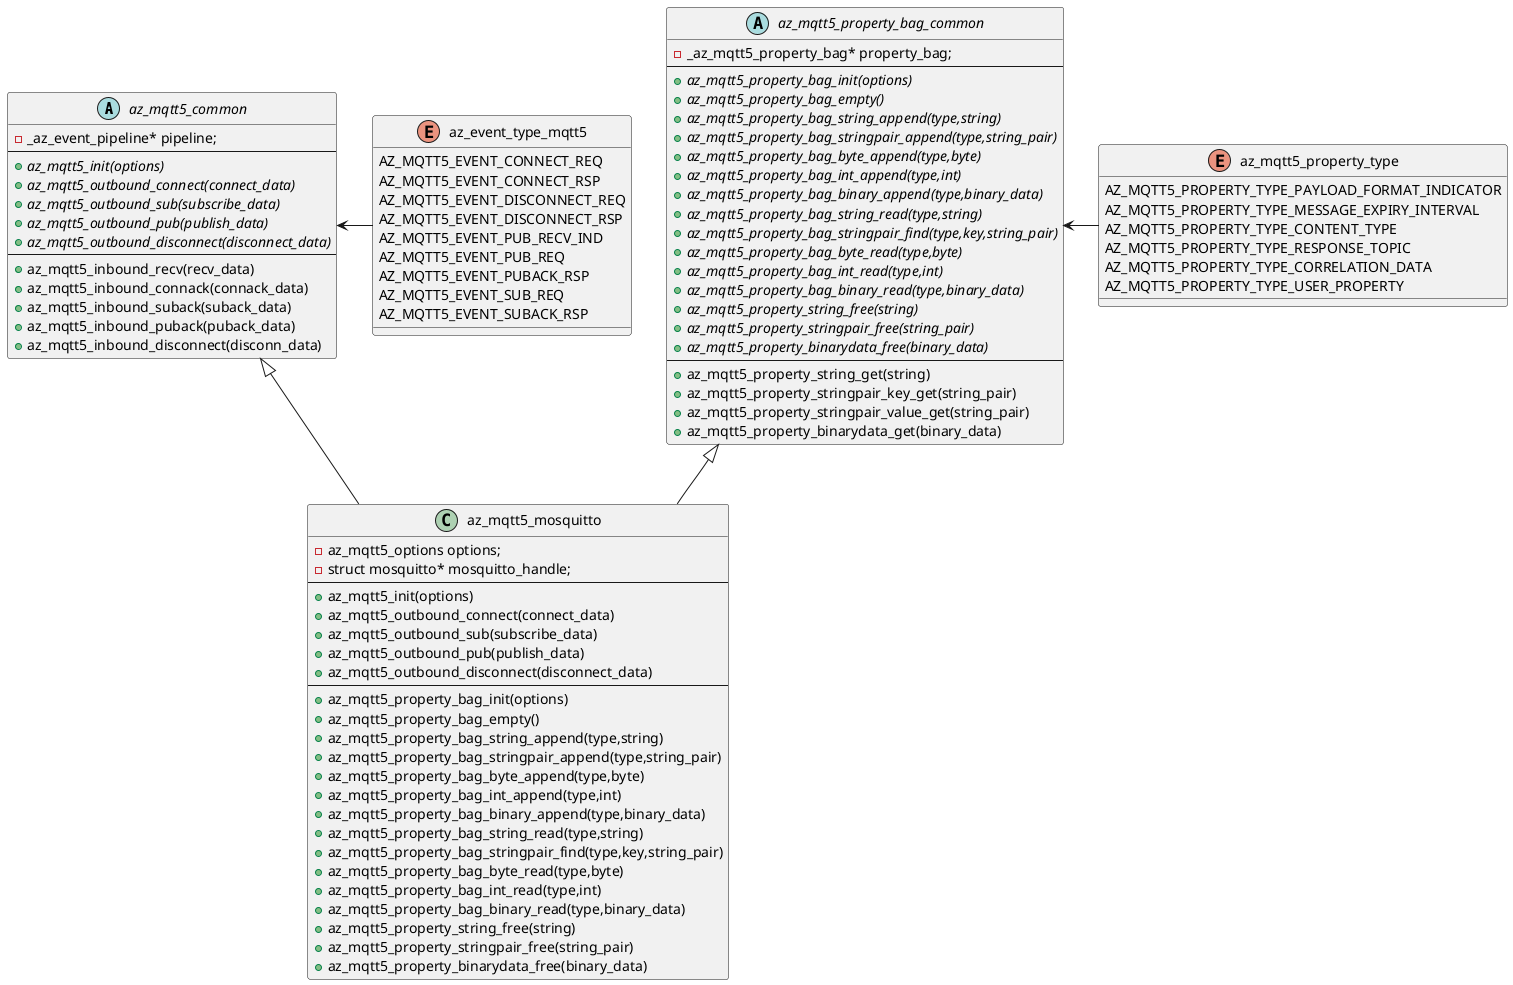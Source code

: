 @startuml

abstract class az_mqtt5_common
{
    -_az_event_pipeline* pipeline;
    ---
    +{abstract}az_mqtt5_init(options)
    +{abstract}az_mqtt5_outbound_connect(connect_data)
    +{abstract}az_mqtt5_outbound_sub(subscribe_data)
    +{abstract}az_mqtt5_outbound_pub(publish_data)
    +{abstract}az_mqtt5_outbound_disconnect(disconnect_data)
    ---
    +az_mqtt5_inbound_recv(recv_data)
    +az_mqtt5_inbound_connack(connack_data)
    +az_mqtt5_inbound_suback(suback_data)
    +az_mqtt5_inbound_puback(puback_data)
    +az_mqtt5_inbound_disconnect(disconn_data)
}

abstract class az_mqtt5_property_bag_common
{
    -_az_mqtt5_property_bag* property_bag;
    ---
    +{abstract}az_mqtt5_property_bag_init(options)
    +{abstract}az_mqtt5_property_bag_empty()
    +{abstract}az_mqtt5_property_bag_string_append(type,string)
    +{abstract}az_mqtt5_property_bag_stringpair_append(type,string_pair)
    +{abstract}az_mqtt5_property_bag_byte_append(type,byte)
    +{abstract}az_mqtt5_property_bag_int_append(type,int)
    +{abstract}az_mqtt5_property_bag_binary_append(type,binary_data)
    +{abstract}az_mqtt5_property_bag_string_read(type,string)
    +{abstract}az_mqtt5_property_bag_stringpair_find(type,key,string_pair)
    +{abstract}az_mqtt5_property_bag_byte_read(type,byte)
    +{abstract}az_mqtt5_property_bag_int_read(type,int)
    +{abstract}az_mqtt5_property_bag_binary_read(type,binary_data)
    +{abstract}az_mqtt5_property_string_free(string)
    +{abstract}az_mqtt5_property_stringpair_free(string_pair)
    +{abstract}az_mqtt5_property_binarydata_free(binary_data)
    ---
    +az_mqtt5_property_string_get(string)
    +az_mqtt5_property_stringpair_key_get(string_pair)
    +az_mqtt5_property_stringpair_value_get(string_pair)
    +az_mqtt5_property_binarydata_get(binary_data)
}

class az_mqtt5_mosquitto
{
    - az_mqtt5_options options;
    - struct mosquitto* mosquitto_handle;
    ---
    +az_mqtt5_init(options)
    +az_mqtt5_outbound_connect(connect_data)
    +az_mqtt5_outbound_sub(subscribe_data)
    +az_mqtt5_outbound_pub(publish_data)
    +az_mqtt5_outbound_disconnect(disconnect_data)
    ---
    +az_mqtt5_property_bag_init(options)
    +az_mqtt5_property_bag_empty()
    +az_mqtt5_property_bag_string_append(type,string)
    +az_mqtt5_property_bag_stringpair_append(type,string_pair)
    +az_mqtt5_property_bag_byte_append(type,byte)
    +az_mqtt5_property_bag_int_append(type,int)
    +az_mqtt5_property_bag_binary_append(type,binary_data)
    +az_mqtt5_property_bag_string_read(type,string)
    +az_mqtt5_property_bag_stringpair_find(type,key,string_pair)
    +az_mqtt5_property_bag_byte_read(type,byte)
    +az_mqtt5_property_bag_int_read(type,int)
    +az_mqtt5_property_bag_binary_read(type,binary_data)
    +az_mqtt5_property_string_free(string)
    +az_mqtt5_property_stringpair_free(string_pair)
    +az_mqtt5_property_binarydata_free(binary_data)
}

enum az_mqtt5_property_type
{
  AZ_MQTT5_PROPERTY_TYPE_PAYLOAD_FORMAT_INDICATOR
  AZ_MQTT5_PROPERTY_TYPE_MESSAGE_EXPIRY_INTERVAL
  AZ_MQTT5_PROPERTY_TYPE_CONTENT_TYPE
  AZ_MQTT5_PROPERTY_TYPE_RESPONSE_TOPIC
  AZ_MQTT5_PROPERTY_TYPE_CORRELATION_DATA
  AZ_MQTT5_PROPERTY_TYPE_USER_PROPERTY
}

enum az_event_type_mqtt5
{
  AZ_MQTT5_EVENT_CONNECT_REQ
  AZ_MQTT5_EVENT_CONNECT_RSP
  AZ_MQTT5_EVENT_DISCONNECT_REQ
  AZ_MQTT5_EVENT_DISCONNECT_RSP
  AZ_MQTT5_EVENT_PUB_RECV_IND
  AZ_MQTT5_EVENT_PUB_REQ
  AZ_MQTT5_EVENT_PUBACK_RSP
  AZ_MQTT5_EVENT_SUB_REQ
  AZ_MQTT5_EVENT_SUBACK_RSP
}

az_mqtt5_common <|-- az_mqtt5_mosquitto
az_mqtt5_property_bag_common <|-- az_mqtt5_mosquitto
az_mqtt5_common <- az_event_type_mqtt5
az_mqtt5_property_bag_common <- az_mqtt5_property_type

@enduml